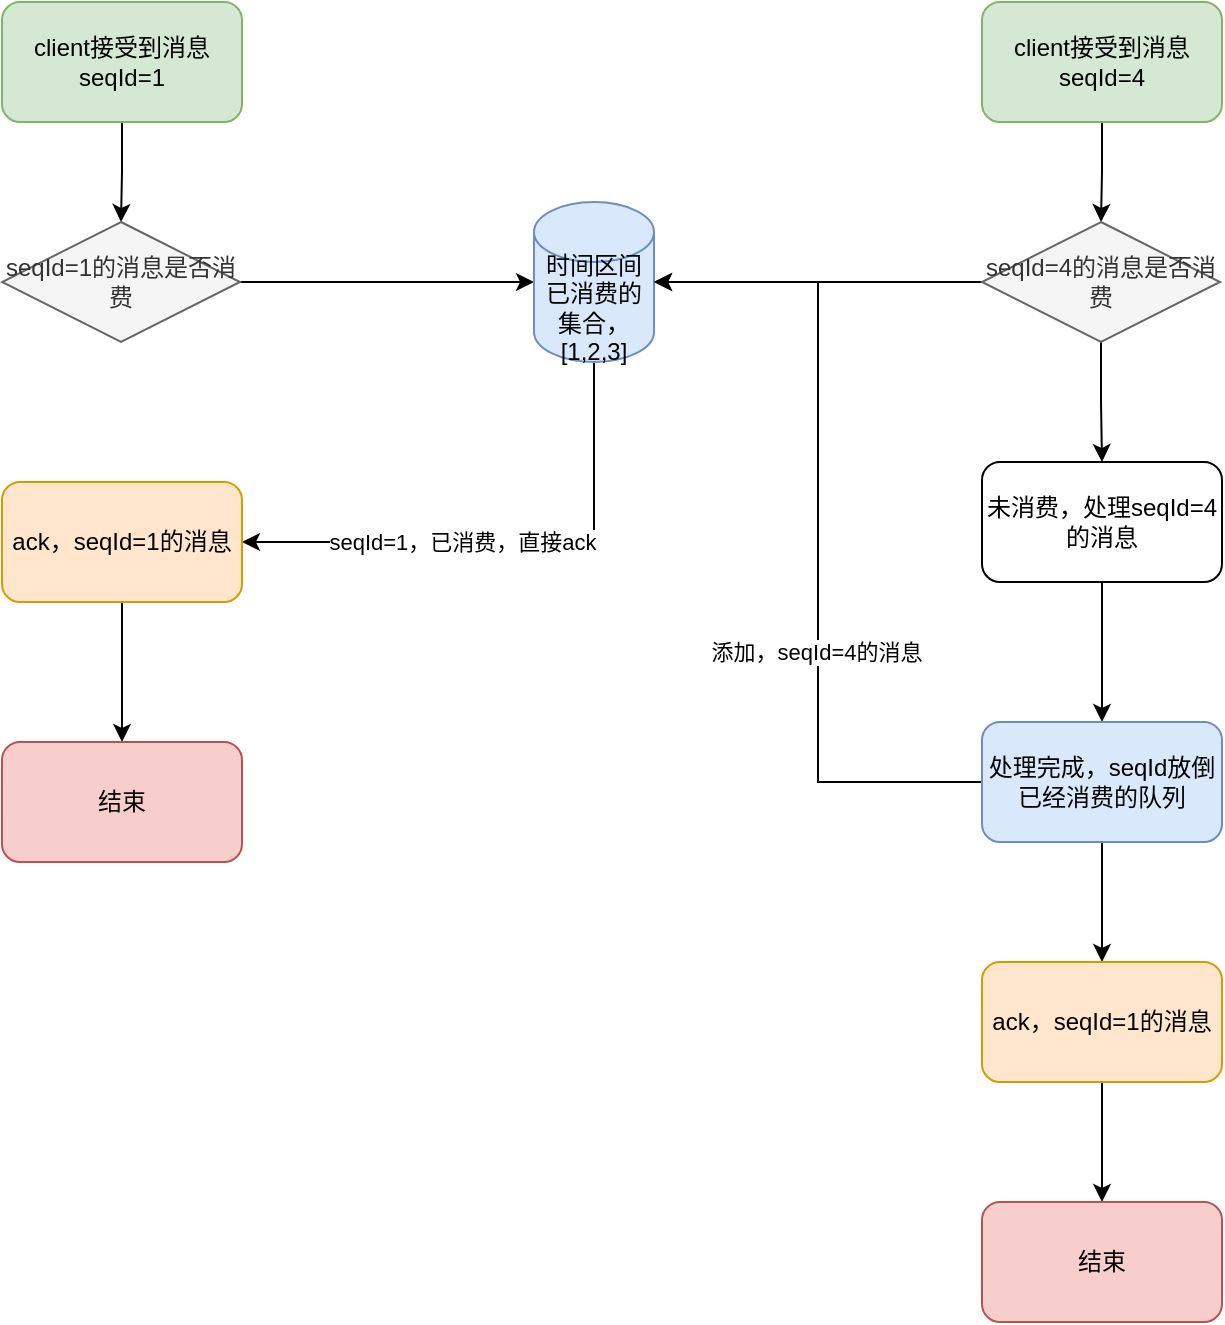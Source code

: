 <mxfile version="14.7.7" type="github">
  <diagram id="oYhHKH-9wigqflHudt5P" name="第 1 页">
    <mxGraphModel dx="946" dy="563" grid="1" gridSize="10" guides="1" tooltips="1" connect="1" arrows="1" fold="1" page="1" pageScale="1" pageWidth="827" pageHeight="1169" math="0" shadow="0">
      <root>
        <mxCell id="0" />
        <mxCell id="1" parent="0" />
        <mxCell id="USFzf0C5t3BltQ2p_OEi-6" style="edgeStyle=orthogonalEdgeStyle;rounded=0;orthogonalLoop=1;jettySize=auto;html=1;" edge="1" parent="1" source="USFzf0C5t3BltQ2p_OEi-1" target="USFzf0C5t3BltQ2p_OEi-2">
          <mxGeometry relative="1" as="geometry" />
        </mxCell>
        <mxCell id="USFzf0C5t3BltQ2p_OEi-1" value="client接受到消息seqId=1" style="rounded=1;whiteSpace=wrap;html=1;fillColor=#d5e8d4;strokeColor=#82b366;" vertex="1" parent="1">
          <mxGeometry x="60" y="10" width="120" height="60" as="geometry" />
        </mxCell>
        <mxCell id="USFzf0C5t3BltQ2p_OEi-4" style="edgeStyle=orthogonalEdgeStyle;rounded=0;orthogonalLoop=1;jettySize=auto;html=1;exitX=1;exitY=0.5;exitDx=0;exitDy=0;" edge="1" parent="1" source="USFzf0C5t3BltQ2p_OEi-2" target="USFzf0C5t3BltQ2p_OEi-3">
          <mxGeometry relative="1" as="geometry" />
        </mxCell>
        <mxCell id="USFzf0C5t3BltQ2p_OEi-2" value="seqId=1的消息是否消费" style="rhombus;whiteSpace=wrap;html=1;fillColor=#f5f5f5;strokeColor=#666666;fontColor=#333333;" vertex="1" parent="1">
          <mxGeometry x="60" y="120" width="119" height="60" as="geometry" />
        </mxCell>
        <mxCell id="USFzf0C5t3BltQ2p_OEi-8" style="edgeStyle=orthogonalEdgeStyle;rounded=0;orthogonalLoop=1;jettySize=auto;html=1;entryX=1;entryY=0.5;entryDx=0;entryDy=0;" edge="1" parent="1" source="USFzf0C5t3BltQ2p_OEi-3" target="USFzf0C5t3BltQ2p_OEi-7">
          <mxGeometry relative="1" as="geometry">
            <Array as="points">
              <mxPoint x="356" y="280" />
            </Array>
          </mxGeometry>
        </mxCell>
        <mxCell id="USFzf0C5t3BltQ2p_OEi-9" value="seqId=1，已消费，直接ack" style="edgeLabel;html=1;align=center;verticalAlign=middle;resizable=0;points=[];" vertex="1" connectable="0" parent="USFzf0C5t3BltQ2p_OEi-8">
          <mxGeometry x="0.444" y="2" relative="1" as="geometry">
            <mxPoint x="36" y="-2" as="offset" />
          </mxGeometry>
        </mxCell>
        <mxCell id="USFzf0C5t3BltQ2p_OEi-3" value="时间区间已消费的集合，&lt;br&gt;[1,2,3]" style="shape=cylinder3;whiteSpace=wrap;html=1;boundedLbl=1;backgroundOutline=1;size=15;fillColor=#dae8fc;strokeColor=#6c8ebf;" vertex="1" parent="1">
          <mxGeometry x="326" y="110" width="60" height="80" as="geometry" />
        </mxCell>
        <mxCell id="USFzf0C5t3BltQ2p_OEi-11" style="edgeStyle=orthogonalEdgeStyle;rounded=0;orthogonalLoop=1;jettySize=auto;html=1;entryX=0.5;entryY=0;entryDx=0;entryDy=0;" edge="1" parent="1" source="USFzf0C5t3BltQ2p_OEi-7" target="USFzf0C5t3BltQ2p_OEi-10">
          <mxGeometry relative="1" as="geometry" />
        </mxCell>
        <mxCell id="USFzf0C5t3BltQ2p_OEi-7" value="ack，seqId=1的消息" style="rounded=1;whiteSpace=wrap;html=1;fillColor=#ffe6cc;strokeColor=#d79b00;" vertex="1" parent="1">
          <mxGeometry x="60" y="250" width="120" height="60" as="geometry" />
        </mxCell>
        <mxCell id="USFzf0C5t3BltQ2p_OEi-10" value="结束" style="rounded=1;whiteSpace=wrap;html=1;fillColor=#f8cecc;strokeColor=#b85450;" vertex="1" parent="1">
          <mxGeometry x="60" y="380" width="120" height="60" as="geometry" />
        </mxCell>
        <mxCell id="USFzf0C5t3BltQ2p_OEi-14" style="edgeStyle=orthogonalEdgeStyle;rounded=0;orthogonalLoop=1;jettySize=auto;html=1;" edge="1" parent="1" source="USFzf0C5t3BltQ2p_OEi-12" target="USFzf0C5t3BltQ2p_OEi-13">
          <mxGeometry relative="1" as="geometry" />
        </mxCell>
        <mxCell id="USFzf0C5t3BltQ2p_OEi-12" value="client接受到消息seqId=4" style="rounded=1;whiteSpace=wrap;html=1;fillColor=#d5e8d4;strokeColor=#82b366;" vertex="1" parent="1">
          <mxGeometry x="550" y="10" width="120" height="60" as="geometry" />
        </mxCell>
        <mxCell id="USFzf0C5t3BltQ2p_OEi-15" style="edgeStyle=orthogonalEdgeStyle;rounded=0;orthogonalLoop=1;jettySize=auto;html=1;entryX=1;entryY=0.5;entryDx=0;entryDy=0;entryPerimeter=0;" edge="1" parent="1" source="USFzf0C5t3BltQ2p_OEi-13" target="USFzf0C5t3BltQ2p_OEi-3">
          <mxGeometry relative="1" as="geometry" />
        </mxCell>
        <mxCell id="USFzf0C5t3BltQ2p_OEi-17" style="edgeStyle=orthogonalEdgeStyle;rounded=0;orthogonalLoop=1;jettySize=auto;html=1;" edge="1" parent="1" source="USFzf0C5t3BltQ2p_OEi-13" target="USFzf0C5t3BltQ2p_OEi-16">
          <mxGeometry relative="1" as="geometry" />
        </mxCell>
        <mxCell id="USFzf0C5t3BltQ2p_OEi-13" value="seqId=4的消息是否消费" style="rhombus;whiteSpace=wrap;html=1;fillColor=#f5f5f5;strokeColor=#666666;fontColor=#333333;" vertex="1" parent="1">
          <mxGeometry x="550" y="120" width="119" height="60" as="geometry" />
        </mxCell>
        <mxCell id="USFzf0C5t3BltQ2p_OEi-19" style="edgeStyle=orthogonalEdgeStyle;rounded=0;orthogonalLoop=1;jettySize=auto;html=1;" edge="1" parent="1" source="USFzf0C5t3BltQ2p_OEi-16" target="USFzf0C5t3BltQ2p_OEi-18">
          <mxGeometry relative="1" as="geometry" />
        </mxCell>
        <mxCell id="USFzf0C5t3BltQ2p_OEi-16" value="未消费，处理seqId=4的消息" style="rounded=1;whiteSpace=wrap;html=1;" vertex="1" parent="1">
          <mxGeometry x="550" y="240" width="120" height="60" as="geometry" />
        </mxCell>
        <mxCell id="USFzf0C5t3BltQ2p_OEi-20" style="edgeStyle=orthogonalEdgeStyle;rounded=0;orthogonalLoop=1;jettySize=auto;html=1;entryX=1;entryY=0.5;entryDx=0;entryDy=0;entryPerimeter=0;" edge="1" parent="1" source="USFzf0C5t3BltQ2p_OEi-18" target="USFzf0C5t3BltQ2p_OEi-3">
          <mxGeometry relative="1" as="geometry">
            <mxPoint x="410" y="190" as="targetPoint" />
          </mxGeometry>
        </mxCell>
        <mxCell id="USFzf0C5t3BltQ2p_OEi-21" value="添加，seqId=4的消息" style="edgeLabel;html=1;align=center;verticalAlign=middle;resizable=0;points=[];" vertex="1" connectable="0" parent="USFzf0C5t3BltQ2p_OEi-20">
          <mxGeometry x="-0.29" y="1" relative="1" as="geometry">
            <mxPoint as="offset" />
          </mxGeometry>
        </mxCell>
        <mxCell id="USFzf0C5t3BltQ2p_OEi-23" style="edgeStyle=orthogonalEdgeStyle;rounded=0;orthogonalLoop=1;jettySize=auto;html=1;" edge="1" parent="1" source="USFzf0C5t3BltQ2p_OEi-18" target="USFzf0C5t3BltQ2p_OEi-22">
          <mxGeometry relative="1" as="geometry" />
        </mxCell>
        <mxCell id="USFzf0C5t3BltQ2p_OEi-18" value="处理完成，seqId放倒已经消费的队列" style="rounded=1;whiteSpace=wrap;html=1;fillColor=#dae8fc;strokeColor=#6c8ebf;" vertex="1" parent="1">
          <mxGeometry x="550" y="370" width="120" height="60" as="geometry" />
        </mxCell>
        <mxCell id="USFzf0C5t3BltQ2p_OEi-25" style="edgeStyle=orthogonalEdgeStyle;rounded=0;orthogonalLoop=1;jettySize=auto;html=1;" edge="1" parent="1" source="USFzf0C5t3BltQ2p_OEi-22" target="USFzf0C5t3BltQ2p_OEi-24">
          <mxGeometry relative="1" as="geometry" />
        </mxCell>
        <mxCell id="USFzf0C5t3BltQ2p_OEi-22" value="ack，seqId=1的消息" style="rounded=1;whiteSpace=wrap;html=1;fillColor=#ffe6cc;strokeColor=#d79b00;" vertex="1" parent="1">
          <mxGeometry x="550" y="490" width="120" height="60" as="geometry" />
        </mxCell>
        <mxCell id="USFzf0C5t3BltQ2p_OEi-24" value="结束" style="rounded=1;whiteSpace=wrap;html=1;fillColor=#f8cecc;strokeColor=#b85450;" vertex="1" parent="1">
          <mxGeometry x="550" y="610" width="120" height="60" as="geometry" />
        </mxCell>
      </root>
    </mxGraphModel>
  </diagram>
</mxfile>
